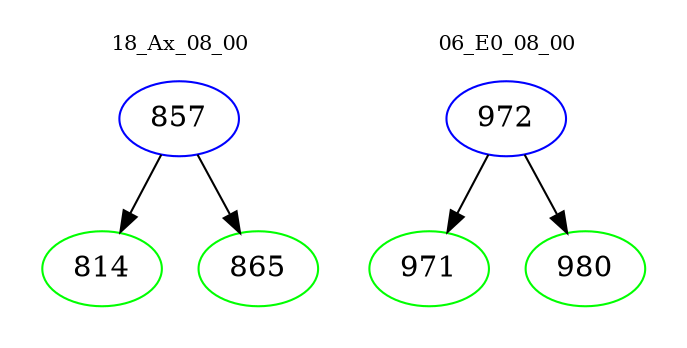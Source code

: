 digraph{
subgraph cluster_0 {
color = white
label = "18_Ax_08_00";
fontsize=10;
T0_857 [label="857", color="blue"]
T0_857 -> T0_814 [color="black"]
T0_814 [label="814", color="green"]
T0_857 -> T0_865 [color="black"]
T0_865 [label="865", color="green"]
}
subgraph cluster_1 {
color = white
label = "06_E0_08_00";
fontsize=10;
T1_972 [label="972", color="blue"]
T1_972 -> T1_971 [color="black"]
T1_971 [label="971", color="green"]
T1_972 -> T1_980 [color="black"]
T1_980 [label="980", color="green"]
}
}
